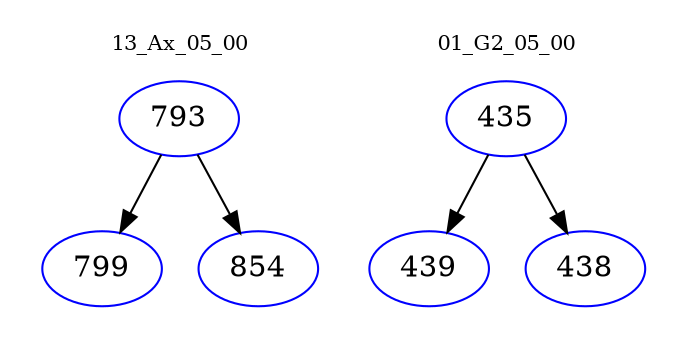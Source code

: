 digraph{
subgraph cluster_0 {
color = white
label = "13_Ax_05_00";
fontsize=10;
T0_793 [label="793", color="blue"]
T0_793 -> T0_799 [color="black"]
T0_799 [label="799", color="blue"]
T0_793 -> T0_854 [color="black"]
T0_854 [label="854", color="blue"]
}
subgraph cluster_1 {
color = white
label = "01_G2_05_00";
fontsize=10;
T1_435 [label="435", color="blue"]
T1_435 -> T1_439 [color="black"]
T1_439 [label="439", color="blue"]
T1_435 -> T1_438 [color="black"]
T1_438 [label="438", color="blue"]
}
}
